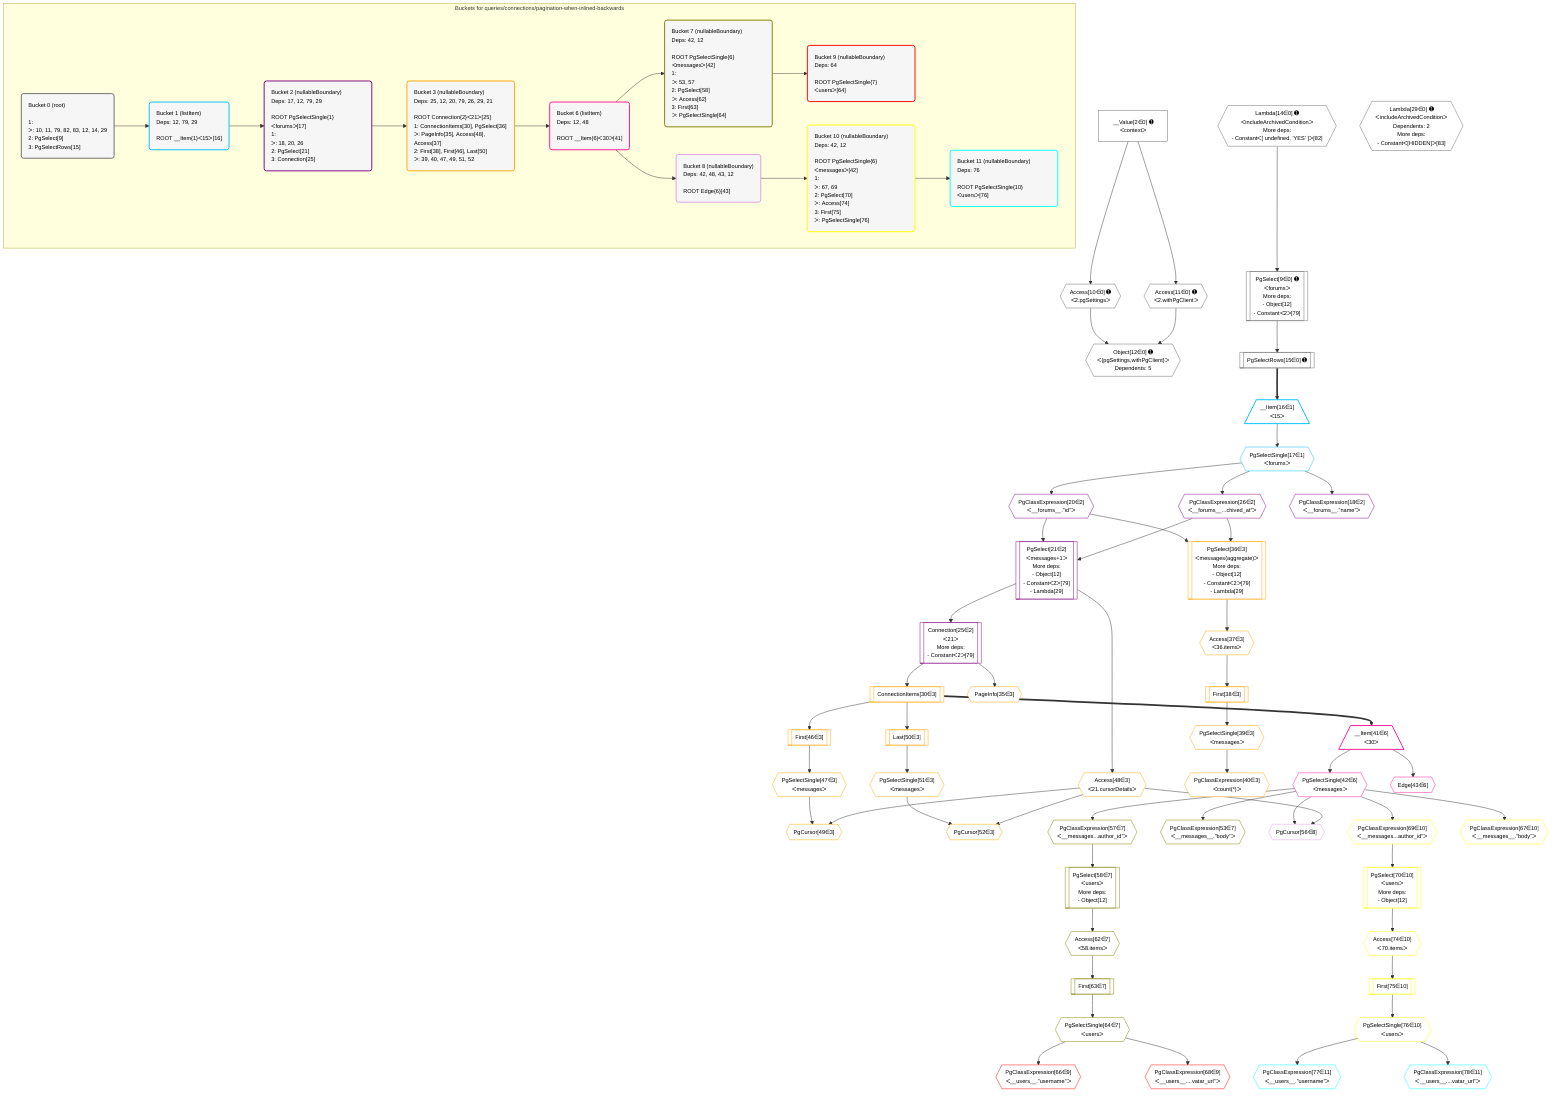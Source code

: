 %%{init: {'themeVariables': { 'fontSize': '12px'}}}%%
graph TD
    classDef path fill:#eee,stroke:#000,color:#000
    classDef plan fill:#fff,stroke-width:1px,color:#000
    classDef itemplan fill:#fff,stroke-width:2px,color:#000
    classDef unbatchedplan fill:#dff,stroke-width:1px,color:#000
    classDef sideeffectplan fill:#fcc,stroke-width:2px,color:#000
    classDef bucket fill:#f6f6f6,color:#000,stroke-width:2px,text-align:left

    subgraph "Buckets for queries/connections/pagination-when-inlined-backwards"
    Bucket0("Bucket 0 (root)<br /><br />1: <br />ᐳ: 10, 11, 79, 82, 83, 12, 14, 29<br />2: PgSelect[9]<br />3: PgSelectRows[15]"):::bucket
    Bucket1("Bucket 1 (listItem)<br />Deps: 12, 79, 29<br /><br />ROOT __Item{1}ᐸ15ᐳ[16]"):::bucket
    Bucket2("Bucket 2 (nullableBoundary)<br />Deps: 17, 12, 79, 29<br /><br />ROOT PgSelectSingle{1}ᐸforumsᐳ[17]<br />1: <br />ᐳ: 18, 20, 26<br />2: PgSelect[21]<br />3: Connection[25]"):::bucket
    Bucket3("Bucket 3 (nullableBoundary)<br />Deps: 25, 12, 20, 79, 26, 29, 21<br /><br />ROOT Connection{2}ᐸ21ᐳ[25]<br />1: ConnectionItems[30], PgSelect[36]<br />ᐳ: PageInfo[35], Access[48], Access[37]<br />2: First[38], First[46], Last[50]<br />ᐳ: 39, 40, 47, 49, 51, 52"):::bucket
    Bucket6("Bucket 6 (listItem)<br />Deps: 12, 48<br /><br />ROOT __Item{6}ᐸ30ᐳ[41]"):::bucket
    Bucket7("Bucket 7 (nullableBoundary)<br />Deps: 42, 12<br /><br />ROOT PgSelectSingle{6}ᐸmessagesᐳ[42]<br />1: <br />ᐳ: 53, 57<br />2: PgSelect[58]<br />ᐳ: Access[62]<br />3: First[63]<br />ᐳ: PgSelectSingle[64]"):::bucket
    Bucket8("Bucket 8 (nullableBoundary)<br />Deps: 42, 48, 43, 12<br /><br />ROOT Edge{6}[43]"):::bucket
    Bucket9("Bucket 9 (nullableBoundary)<br />Deps: 64<br /><br />ROOT PgSelectSingle{7}ᐸusersᐳ[64]"):::bucket
    Bucket10("Bucket 10 (nullableBoundary)<br />Deps: 42, 12<br /><br />ROOT PgSelectSingle{6}ᐸmessagesᐳ[42]<br />1: <br />ᐳ: 67, 69<br />2: PgSelect[70]<br />ᐳ: Access[74]<br />3: First[75]<br />ᐳ: PgSelectSingle[76]"):::bucket
    Bucket11("Bucket 11 (nullableBoundary)<br />Deps: 76<br /><br />ROOT PgSelectSingle{10}ᐸusersᐳ[76]"):::bucket
    end
    Bucket0 --> Bucket1
    Bucket1 --> Bucket2
    Bucket2 --> Bucket3
    Bucket3 --> Bucket6
    Bucket6 --> Bucket7 & Bucket8
    Bucket7 --> Bucket9
    Bucket8 --> Bucket10
    Bucket10 --> Bucket11

    %% plan dependencies
    PgSelect9[["PgSelect[9∈0] ➊<br />ᐸforumsᐳ<br />More deps:<br />- Object[12]<br />- Constantᐸ2ᐳ[79]"]]:::plan
    Lambda14{{"Lambda[14∈0] ➊<br />ᐸincludeArchivedConditionᐳ<br />More deps:<br />- Constantᐸ[ undefined, 'YES' ]ᐳ[82]"}}:::plan
    Lambda14 --> PgSelect9
    Object12{{"Object[12∈0] ➊<br />ᐸ{pgSettings,withPgClient}ᐳ<br />Dependents: 5"}}:::plan
    Access10{{"Access[10∈0] ➊<br />ᐸ2.pgSettingsᐳ"}}:::plan
    Access11{{"Access[11∈0] ➊<br />ᐸ2.withPgClientᐳ"}}:::plan
    Access10 & Access11 --> Object12
    __Value2["__Value[2∈0] ➊<br />ᐸcontextᐳ"]:::plan
    __Value2 --> Access10
    __Value2 --> Access11
    PgSelectRows15[["PgSelectRows[15∈0] ➊"]]:::plan
    PgSelect9 --> PgSelectRows15
    Lambda29{{"Lambda[29∈0] ➊<br />ᐸincludeArchivedConditionᐳ<br />Dependents: 2<br />More deps:<br />- Constantᐸ[HIDDEN]ᐳ[83]"}}:::plan
    __Item16[/"__Item[16∈1]<br />ᐸ15ᐳ"\]:::itemplan
    PgSelectRows15 ==> __Item16
    PgSelectSingle17{{"PgSelectSingle[17∈1]<br />ᐸforumsᐳ"}}:::plan
    __Item16 --> PgSelectSingle17
    PgSelect21[["PgSelect[21∈2]<br />ᐸmessages+1ᐳ<br />More deps:<br />- Object[12]<br />- Constantᐸ2ᐳ[79]<br />- Lambda[29]"]]:::plan
    PgClassExpression20{{"PgClassExpression[20∈2]<br />ᐸ__forums__.”id”ᐳ"}}:::plan
    PgClassExpression26{{"PgClassExpression[26∈2]<br />ᐸ__forums__...chived_at”ᐳ"}}:::plan
    PgClassExpression20 & PgClassExpression26 --> PgSelect21
    Connection25[["Connection[25∈2]<br />ᐸ21ᐳ<br />More deps:<br />- Constantᐸ2ᐳ[79]"]]:::plan
    PgSelect21 --> Connection25
    PgClassExpression18{{"PgClassExpression[18∈2]<br />ᐸ__forums__.”name”ᐳ"}}:::plan
    PgSelectSingle17 --> PgClassExpression18
    PgSelectSingle17 --> PgClassExpression20
    PgSelectSingle17 --> PgClassExpression26
    PgSelect36[["PgSelect[36∈3]<br />ᐸmessages(aggregate)ᐳ<br />More deps:<br />- Object[12]<br />- Constantᐸ2ᐳ[79]<br />- Lambda[29]"]]:::plan
    PgClassExpression20 & PgClassExpression26 --> PgSelect36
    PgCursor49{{"PgCursor[49∈3]"}}:::plan
    PgSelectSingle47{{"PgSelectSingle[47∈3]<br />ᐸmessagesᐳ"}}:::plan
    Access48{{"Access[48∈3]<br />ᐸ21.cursorDetailsᐳ"}}:::plan
    PgSelectSingle47 & Access48 --> PgCursor49
    PgCursor52{{"PgCursor[52∈3]"}}:::plan
    PgSelectSingle51{{"PgSelectSingle[51∈3]<br />ᐸmessagesᐳ"}}:::plan
    PgSelectSingle51 & Access48 --> PgCursor52
    ConnectionItems30[["ConnectionItems[30∈3]"]]:::plan
    Connection25 --> ConnectionItems30
    PageInfo35{{"PageInfo[35∈3]"}}:::plan
    Connection25 --> PageInfo35
    Access37{{"Access[37∈3]<br />ᐸ36.itemsᐳ"}}:::plan
    PgSelect36 --> Access37
    First38[["First[38∈3]"]]:::plan
    Access37 --> First38
    PgSelectSingle39{{"PgSelectSingle[39∈3]<br />ᐸmessagesᐳ"}}:::plan
    First38 --> PgSelectSingle39
    PgClassExpression40{{"PgClassExpression[40∈3]<br />ᐸcount(*)ᐳ"}}:::plan
    PgSelectSingle39 --> PgClassExpression40
    First46[["First[46∈3]"]]:::plan
    ConnectionItems30 --> First46
    First46 --> PgSelectSingle47
    PgSelect21 --> Access48
    Last50[["Last[50∈3]"]]:::plan
    ConnectionItems30 --> Last50
    Last50 --> PgSelectSingle51
    __Item41[/"__Item[41∈6]<br />ᐸ30ᐳ"\]:::itemplan
    ConnectionItems30 ==> __Item41
    PgSelectSingle42{{"PgSelectSingle[42∈6]<br />ᐸmessagesᐳ"}}:::plan
    __Item41 --> PgSelectSingle42
    Edge43{{"Edge[43∈6]"}}:::plan
    __Item41 --> Edge43
    PgSelect58[["PgSelect[58∈7]<br />ᐸusersᐳ<br />More deps:<br />- Object[12]"]]:::plan
    PgClassExpression57{{"PgClassExpression[57∈7]<br />ᐸ__messages...author_id”ᐳ"}}:::plan
    PgClassExpression57 --> PgSelect58
    PgClassExpression53{{"PgClassExpression[53∈7]<br />ᐸ__messages__.”body”ᐳ"}}:::plan
    PgSelectSingle42 --> PgClassExpression53
    PgSelectSingle42 --> PgClassExpression57
    Access62{{"Access[62∈7]<br />ᐸ58.itemsᐳ"}}:::plan
    PgSelect58 --> Access62
    First63[["First[63∈7]"]]:::plan
    Access62 --> First63
    PgSelectSingle64{{"PgSelectSingle[64∈7]<br />ᐸusersᐳ"}}:::plan
    First63 --> PgSelectSingle64
    PgCursor56{{"PgCursor[56∈8]"}}:::plan
    PgSelectSingle42 & Access48 --> PgCursor56
    PgClassExpression66{{"PgClassExpression[66∈9]<br />ᐸ__users__.”username”ᐳ"}}:::plan
    PgSelectSingle64 --> PgClassExpression66
    PgClassExpression68{{"PgClassExpression[68∈9]<br />ᐸ__users__....vatar_url”ᐳ"}}:::plan
    PgSelectSingle64 --> PgClassExpression68
    PgSelect70[["PgSelect[70∈10]<br />ᐸusersᐳ<br />More deps:<br />- Object[12]"]]:::plan
    PgClassExpression69{{"PgClassExpression[69∈10]<br />ᐸ__messages...author_id”ᐳ"}}:::plan
    PgClassExpression69 --> PgSelect70
    PgClassExpression67{{"PgClassExpression[67∈10]<br />ᐸ__messages__.”body”ᐳ"}}:::plan
    PgSelectSingle42 --> PgClassExpression67
    PgSelectSingle42 --> PgClassExpression69
    Access74{{"Access[74∈10]<br />ᐸ70.itemsᐳ"}}:::plan
    PgSelect70 --> Access74
    First75[["First[75∈10]"]]:::plan
    Access74 --> First75
    PgSelectSingle76{{"PgSelectSingle[76∈10]<br />ᐸusersᐳ"}}:::plan
    First75 --> PgSelectSingle76
    PgClassExpression77{{"PgClassExpression[77∈11]<br />ᐸ__users__.”username”ᐳ"}}:::plan
    PgSelectSingle76 --> PgClassExpression77
    PgClassExpression78{{"PgClassExpression[78∈11]<br />ᐸ__users__....vatar_url”ᐳ"}}:::plan
    PgSelectSingle76 --> PgClassExpression78

    %% define steps
    classDef bucket0 stroke:#696969
    class Bucket0,__Value2,PgSelect9,Access10,Access11,Object12,Lambda14,PgSelectRows15,Lambda29 bucket0
    classDef bucket1 stroke:#00bfff
    class Bucket1,__Item16,PgSelectSingle17 bucket1
    classDef bucket2 stroke:#7f007f
    class Bucket2,PgClassExpression18,PgClassExpression20,PgSelect21,Connection25,PgClassExpression26 bucket2
    classDef bucket3 stroke:#ffa500
    class Bucket3,ConnectionItems30,PageInfo35,PgSelect36,Access37,First38,PgSelectSingle39,PgClassExpression40,First46,PgSelectSingle47,Access48,PgCursor49,Last50,PgSelectSingle51,PgCursor52 bucket3
    classDef bucket6 stroke:#ff1493
    class Bucket6,__Item41,PgSelectSingle42,Edge43 bucket6
    classDef bucket7 stroke:#808000
    class Bucket7,PgClassExpression53,PgClassExpression57,PgSelect58,Access62,First63,PgSelectSingle64 bucket7
    classDef bucket8 stroke:#dda0dd
    class Bucket8,PgCursor56 bucket8
    classDef bucket9 stroke:#ff0000
    class Bucket9,PgClassExpression66,PgClassExpression68 bucket9
    classDef bucket10 stroke:#ffff00
    class Bucket10,PgClassExpression67,PgClassExpression69,PgSelect70,Access74,First75,PgSelectSingle76 bucket10
    classDef bucket11 stroke:#00ffff
    class Bucket11,PgClassExpression77,PgClassExpression78 bucket11